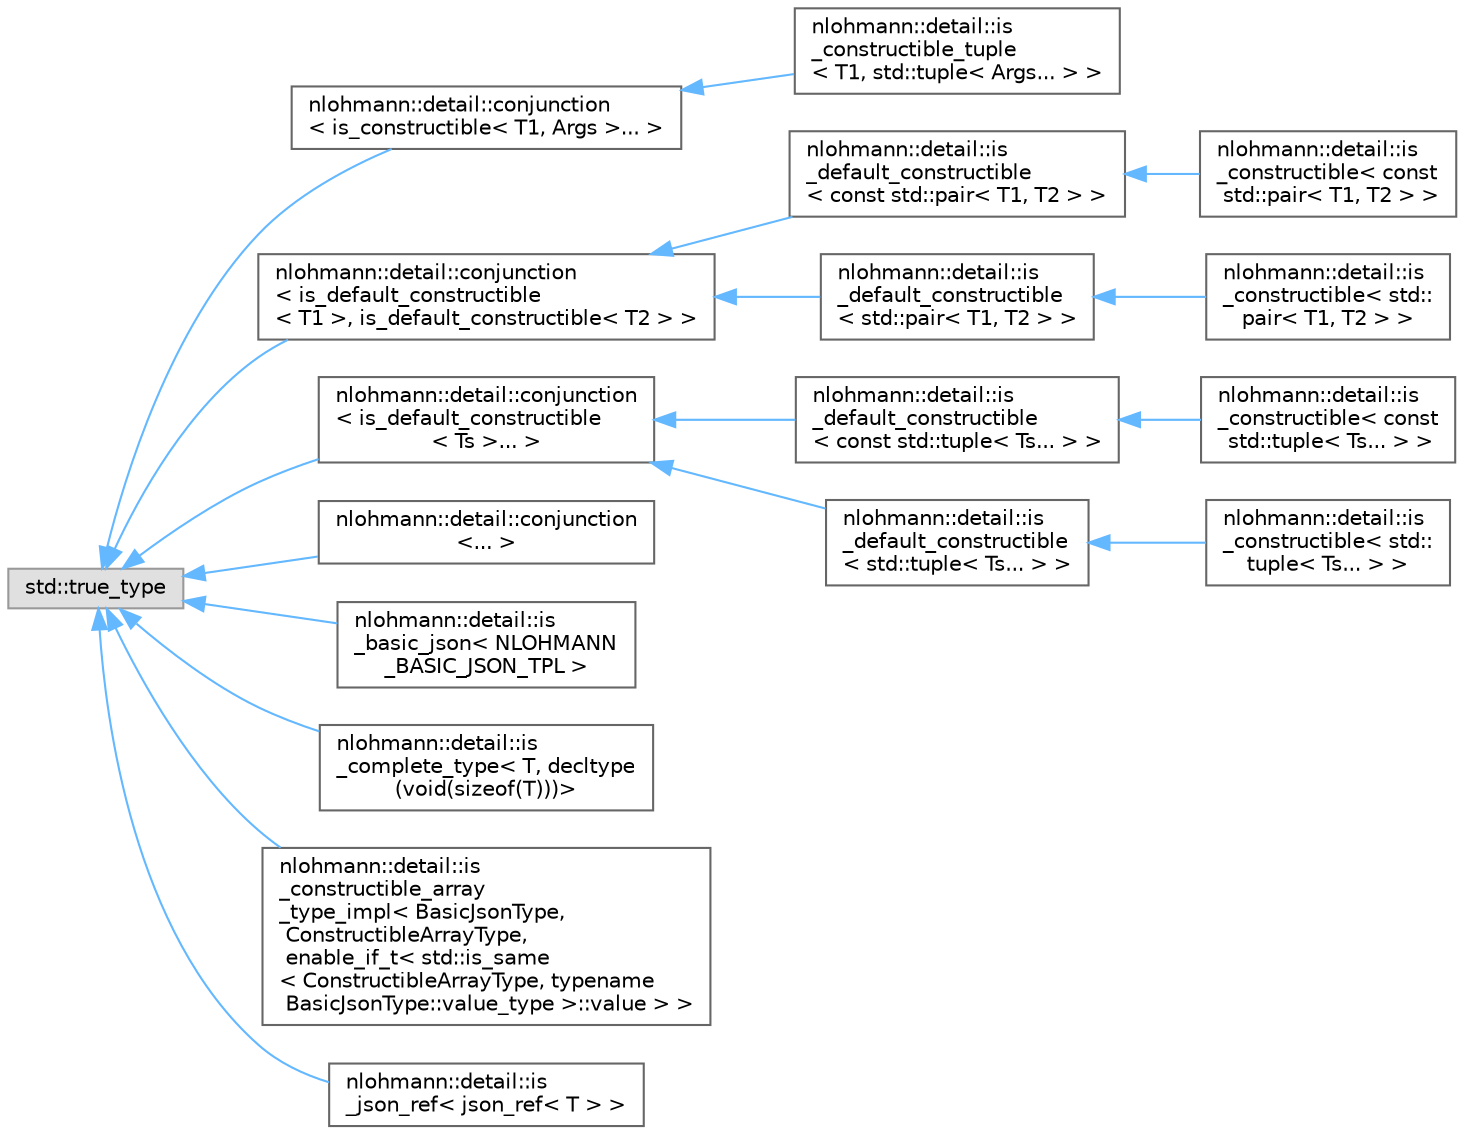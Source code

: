 digraph "Graphical Class Hierarchy"
{
 // INTERACTIVE_SVG=YES
 // LATEX_PDF_SIZE
  bgcolor="transparent";
  edge [fontname=Helvetica,fontsize=10,labelfontname=Helvetica,labelfontsize=10];
  node [fontname=Helvetica,fontsize=10,shape=box,height=0.2,width=0.4];
  rankdir="LR";
  Node0 [id="Node000000",label="std::true_type",height=0.2,width=0.4,color="grey60", fillcolor="#E0E0E0", style="filled",tooltip=" "];
  Node0 -> Node1 [id="edge113_Node000000_Node000001",dir="back",color="steelblue1",style="solid",tooltip=" "];
  Node1 [id="Node000001",label="nlohmann::detail::conjunction\l\< is_constructible\< T1, Args \>... \>",height=0.2,width=0.4,color="grey40", fillcolor="white", style="filled",URL="$a01333.html",tooltip=" "];
  Node1 -> Node2 [id="edge114_Node000001_Node000002",dir="back",color="steelblue1",style="solid",tooltip=" "];
  Node2 [id="Node000002",label="nlohmann::detail::is\l_constructible_tuple\l\< T1, std::tuple\< Args... \> \>",height=0.2,width=0.4,color="grey40", fillcolor="white", style="filled",URL="$a01497.html",tooltip=" "];
  Node0 -> Node3 [id="edge115_Node000000_Node000003",dir="back",color="steelblue1",style="solid",tooltip=" "];
  Node3 [id="Node000003",label="nlohmann::detail::conjunction\l\< is_default_constructible\l\< T1 \>, is_default_constructible\< T2 \> \>",height=0.2,width=0.4,color="grey40", fillcolor="white", style="filled",URL="$a01333.html",tooltip=" "];
  Node3 -> Node4 [id="edge116_Node000003_Node000004",dir="back",color="steelblue1",style="solid",tooltip=" "];
  Node4 [id="Node000004",label="nlohmann::detail::is\l_default_constructible\l\< const std::pair\< T1, T2 \> \>",height=0.2,width=0.4,color="grey40", fillcolor="white", style="filled",URL="$a01357.html",tooltip=" "];
  Node4 -> Node5 [id="edge117_Node000004_Node000005",dir="back",color="steelblue1",style="solid",tooltip=" "];
  Node5 [id="Node000005",label="nlohmann::detail::is\l_constructible\< const\l std::pair\< T1, T2 \> \>",height=0.2,width=0.4,color="grey40", fillcolor="white", style="filled",URL="$a01377.html",tooltip=" "];
  Node3 -> Node6 [id="edge118_Node000003_Node000006",dir="back",color="steelblue1",style="solid",tooltip=" "];
  Node6 [id="Node000006",label="nlohmann::detail::is\l_default_constructible\l\< std::pair\< T1, T2 \> \>",height=0.2,width=0.4,color="grey40", fillcolor="white", style="filled",URL="$a01353.html",tooltip=" "];
  Node6 -> Node7 [id="edge119_Node000006_Node000007",dir="back",color="steelblue1",style="solid",tooltip=" "];
  Node7 [id="Node000007",label="nlohmann::detail::is\l_constructible\< std::\lpair\< T1, T2 \> \>",height=0.2,width=0.4,color="grey40", fillcolor="white", style="filled",URL="$a01373.html",tooltip=" "];
  Node0 -> Node8 [id="edge120_Node000000_Node000008",dir="back",color="steelblue1",style="solid",tooltip=" "];
  Node8 [id="Node000008",label="nlohmann::detail::conjunction\l\< is_default_constructible\l\< Ts \>... \>",height=0.2,width=0.4,color="grey40", fillcolor="white", style="filled",URL="$a01333.html",tooltip=" "];
  Node8 -> Node9 [id="edge121_Node000008_Node000009",dir="back",color="steelblue1",style="solid",tooltip=" "];
  Node9 [id="Node000009",label="nlohmann::detail::is\l_default_constructible\l\< const std::tuple\< Ts... \> \>",height=0.2,width=0.4,color="grey40", fillcolor="white", style="filled",URL="$a01365.html",tooltip=" "];
  Node9 -> Node10 [id="edge122_Node000009_Node000010",dir="back",color="steelblue1",style="solid",tooltip=" "];
  Node10 [id="Node000010",label="nlohmann::detail::is\l_constructible\< const\l std::tuple\< Ts... \> \>",height=0.2,width=0.4,color="grey40", fillcolor="white", style="filled",URL="$a01385.html",tooltip=" "];
  Node8 -> Node11 [id="edge123_Node000008_Node000011",dir="back",color="steelblue1",style="solid",tooltip=" "];
  Node11 [id="Node000011",label="nlohmann::detail::is\l_default_constructible\l\< std::tuple\< Ts... \> \>",height=0.2,width=0.4,color="grey40", fillcolor="white", style="filled",URL="$a01361.html",tooltip=" "];
  Node11 -> Node12 [id="edge124_Node000011_Node000012",dir="back",color="steelblue1",style="solid",tooltip=" "];
  Node12 [id="Node000012",label="nlohmann::detail::is\l_constructible\< std::\ltuple\< Ts... \> \>",height=0.2,width=0.4,color="grey40", fillcolor="white", style="filled",URL="$a01381.html",tooltip=" "];
  Node0 -> Node13 [id="edge125_Node000000_Node000013",dir="back",color="steelblue1",style="solid",tooltip=" "];
  Node13 [id="Node000013",label="nlohmann::detail::conjunction\l\<... \>",height=0.2,width=0.4,color="grey40", fillcolor="white", style="filled",URL="$a01333.html",tooltip=" "];
  Node0 -> Node14 [id="edge126_Node000000_Node000014",dir="back",color="steelblue1",style="solid",tooltip=" "];
  Node14 [id="Node000014",label="nlohmann::detail::is\l_basic_json\< NLOHMANN\l_BASIC_JSON_TPL \>",height=0.2,width=0.4,color="grey40", fillcolor="white", style="filled",URL="$a01293.html",tooltip=" "];
  Node0 -> Node15 [id="edge127_Node000000_Node000015",dir="back",color="steelblue1",style="solid",tooltip=" "];
  Node15 [id="Node000015",label="nlohmann::detail::is\l_complete_type\< T, decltype\l(void(sizeof(T)))\>",height=0.2,width=0.4,color="grey40", fillcolor="white", style="filled",URL="$a01405.html",tooltip=" "];
  Node0 -> Node16 [id="edge128_Node000000_Node000016",dir="back",color="steelblue1",style="solid",tooltip=" "];
  Node16 [id="Node000016",label="nlohmann::detail::is\l_constructible_array\l_type_impl\< BasicJsonType,\l ConstructibleArrayType,\l enable_if_t\< std::is_same\l\< ConstructibleArrayType, typename\l BasicJsonType::value_type \>::value \> \>",height=0.2,width=0.4,color="grey40", fillcolor="white", style="filled",URL="$a01457.html",tooltip=" "];
  Node0 -> Node17 [id="edge129_Node000000_Node000017",dir="back",color="steelblue1",style="solid",tooltip=" "];
  Node17 [id="Node000017",label="nlohmann::detail::is\l_json_ref\< json_ref\< T \> \>",height=0.2,width=0.4,color="grey40", fillcolor="white", style="filled",URL="$a01301.html",tooltip=" "];
}
